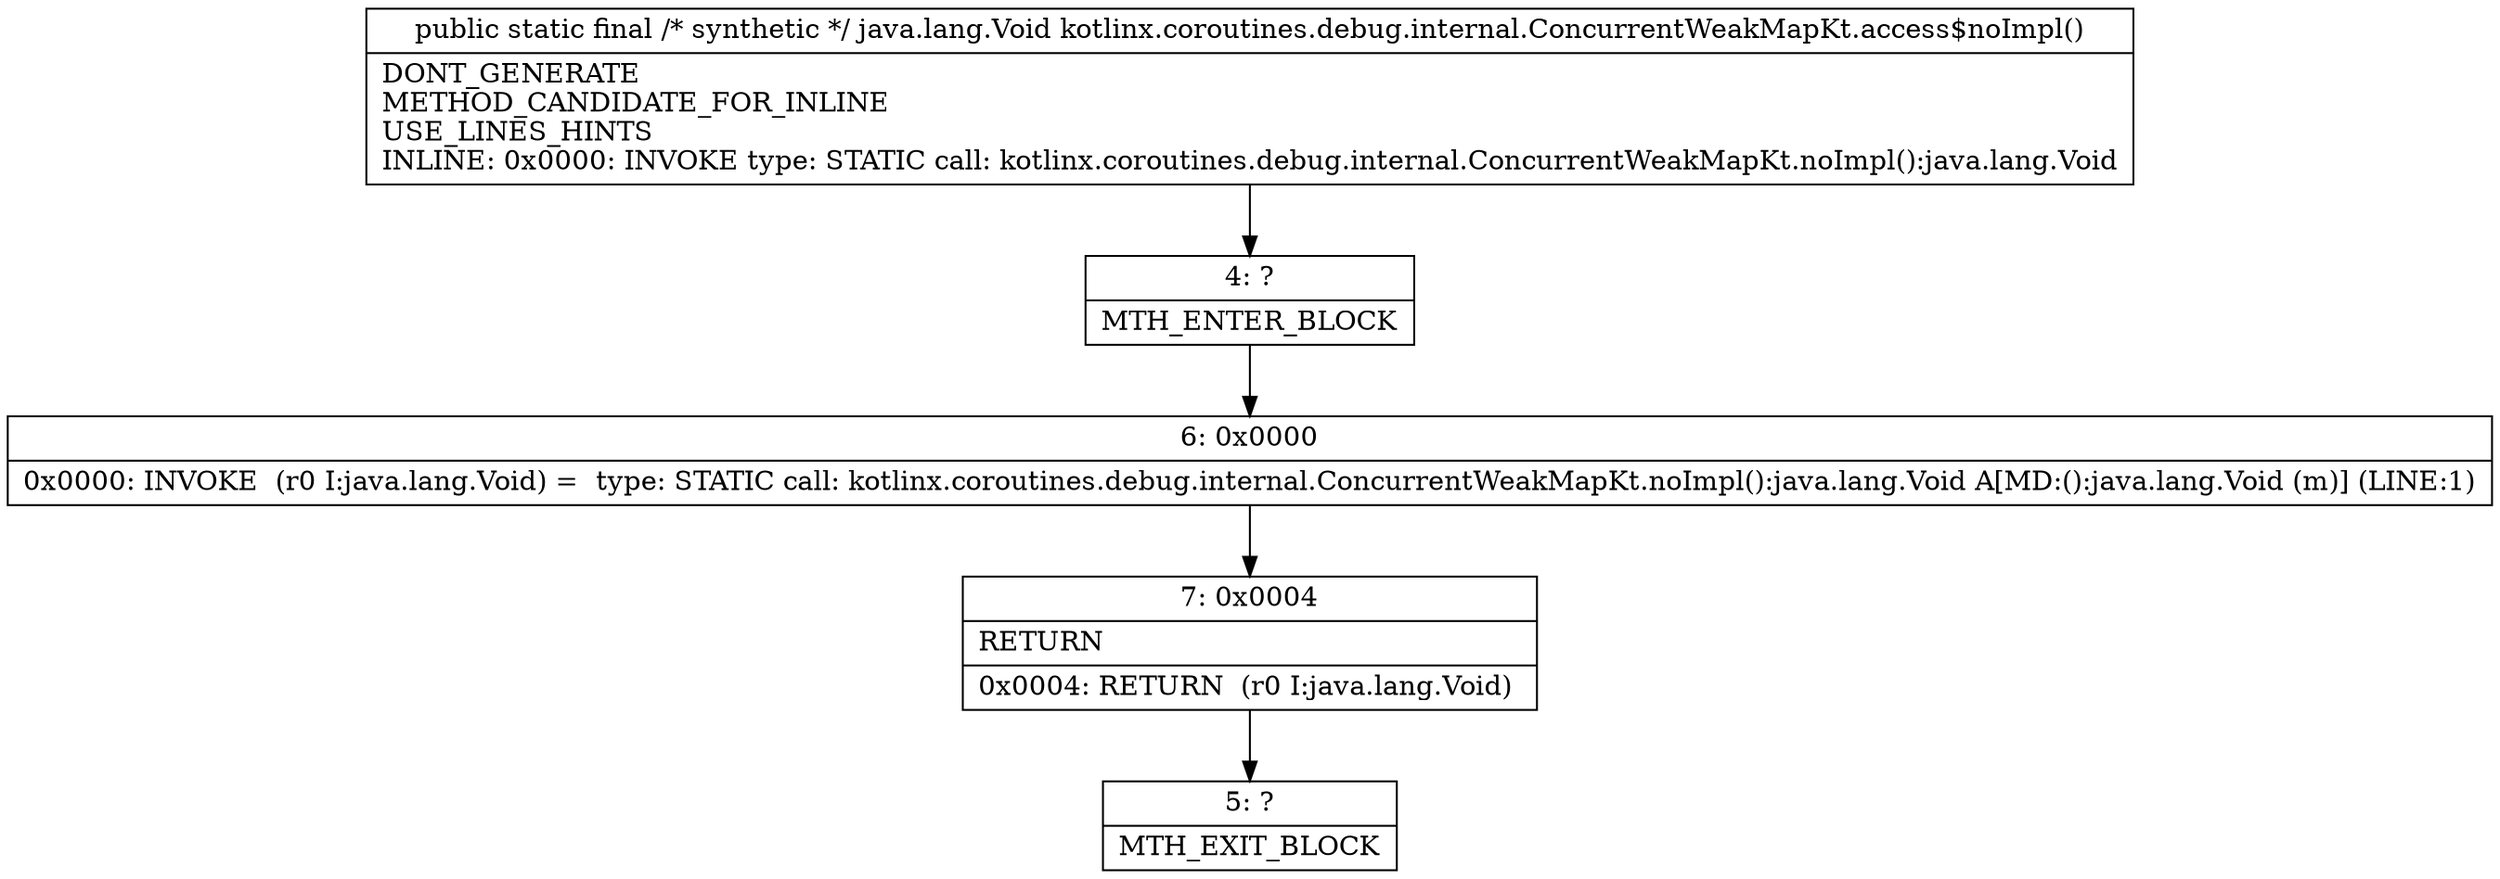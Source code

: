 digraph "CFG forkotlinx.coroutines.debug.internal.ConcurrentWeakMapKt.access$noImpl()Ljava\/lang\/Void;" {
Node_4 [shape=record,label="{4\:\ ?|MTH_ENTER_BLOCK\l}"];
Node_6 [shape=record,label="{6\:\ 0x0000|0x0000: INVOKE  (r0 I:java.lang.Void) =  type: STATIC call: kotlinx.coroutines.debug.internal.ConcurrentWeakMapKt.noImpl():java.lang.Void A[MD:():java.lang.Void (m)] (LINE:1)\l}"];
Node_7 [shape=record,label="{7\:\ 0x0004|RETURN\l|0x0004: RETURN  (r0 I:java.lang.Void) \l}"];
Node_5 [shape=record,label="{5\:\ ?|MTH_EXIT_BLOCK\l}"];
MethodNode[shape=record,label="{public static final \/* synthetic *\/ java.lang.Void kotlinx.coroutines.debug.internal.ConcurrentWeakMapKt.access$noImpl()  | DONT_GENERATE\lMETHOD_CANDIDATE_FOR_INLINE\lUSE_LINES_HINTS\lINLINE: 0x0000: INVOKE   type: STATIC call: kotlinx.coroutines.debug.internal.ConcurrentWeakMapKt.noImpl():java.lang.Void\l}"];
MethodNode -> Node_4;Node_4 -> Node_6;
Node_6 -> Node_7;
Node_7 -> Node_5;
}

